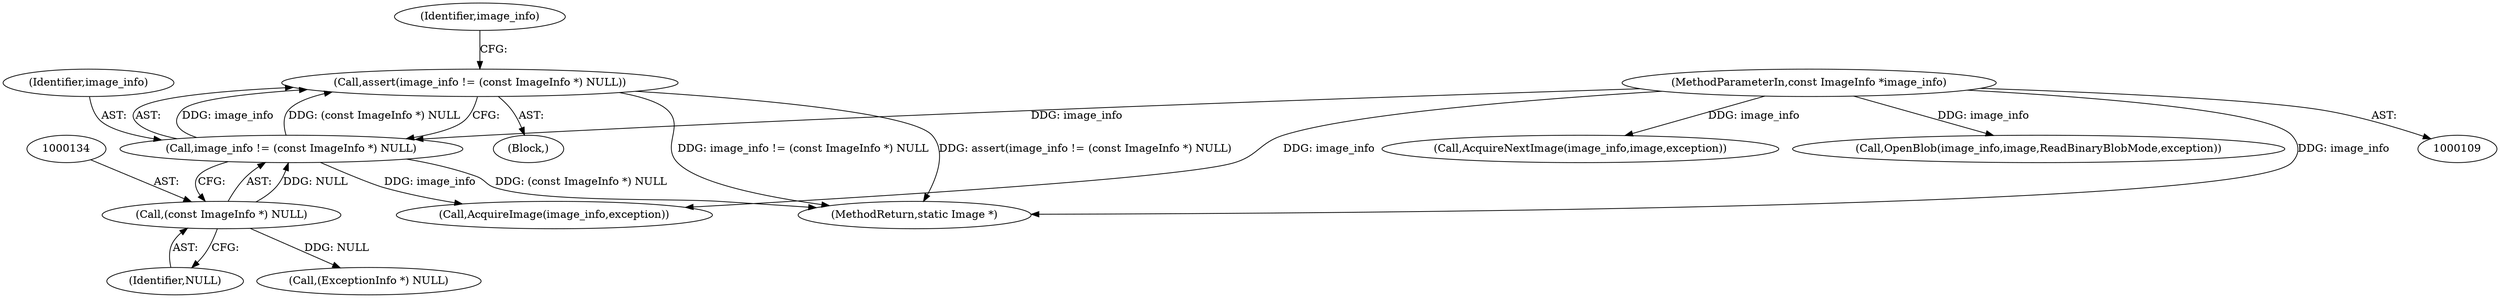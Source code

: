 digraph "0_ImageMagick_1aa0c6dab6dcef4d9bc3571866ae1c1ddbec7d8f@API" {
"1000130" [label="(Call,assert(image_info != (const ImageInfo *) NULL))"];
"1000131" [label="(Call,image_info != (const ImageInfo *) NULL)"];
"1000110" [label="(MethodParameterIn,const ImageInfo *image_info)"];
"1000133" [label="(Call,(const ImageInfo *) NULL)"];
"1000130" [label="(Call,assert(image_info != (const ImageInfo *) NULL))"];
"1000133" [label="(Call,(const ImageInfo *) NULL)"];
"1000132" [label="(Identifier,image_info)"];
"1001647" [label="(Call,AcquireNextImage(image_info,image,exception))"];
"1000176" [label="(Call,OpenBlob(image_info,image,ReadBinaryBlobMode,exception))"];
"1000135" [label="(Identifier,NULL)"];
"1000160" [label="(Call,(ExceptionInfo *) NULL)"];
"1000112" [label="(Block,)"];
"1000110" [label="(MethodParameterIn,const ImageInfo *image_info)"];
"1000131" [label="(Call,image_info != (const ImageInfo *) NULL)"];
"1000139" [label="(Identifier,image_info)"];
"1001697" [label="(MethodReturn,static Image *)"];
"1000171" [label="(Call,AcquireImage(image_info,exception))"];
"1000130" -> "1000112"  [label="AST: "];
"1000130" -> "1000131"  [label="CFG: "];
"1000131" -> "1000130"  [label="AST: "];
"1000139" -> "1000130"  [label="CFG: "];
"1000130" -> "1001697"  [label="DDG: assert(image_info != (const ImageInfo *) NULL)"];
"1000130" -> "1001697"  [label="DDG: image_info != (const ImageInfo *) NULL"];
"1000131" -> "1000130"  [label="DDG: image_info"];
"1000131" -> "1000130"  [label="DDG: (const ImageInfo *) NULL"];
"1000131" -> "1000133"  [label="CFG: "];
"1000132" -> "1000131"  [label="AST: "];
"1000133" -> "1000131"  [label="AST: "];
"1000131" -> "1001697"  [label="DDG: (const ImageInfo *) NULL"];
"1000110" -> "1000131"  [label="DDG: image_info"];
"1000133" -> "1000131"  [label="DDG: NULL"];
"1000131" -> "1000171"  [label="DDG: image_info"];
"1000110" -> "1000109"  [label="AST: "];
"1000110" -> "1001697"  [label="DDG: image_info"];
"1000110" -> "1000171"  [label="DDG: image_info"];
"1000110" -> "1000176"  [label="DDG: image_info"];
"1000110" -> "1001647"  [label="DDG: image_info"];
"1000133" -> "1000135"  [label="CFG: "];
"1000134" -> "1000133"  [label="AST: "];
"1000135" -> "1000133"  [label="AST: "];
"1000133" -> "1000160"  [label="DDG: NULL"];
}
